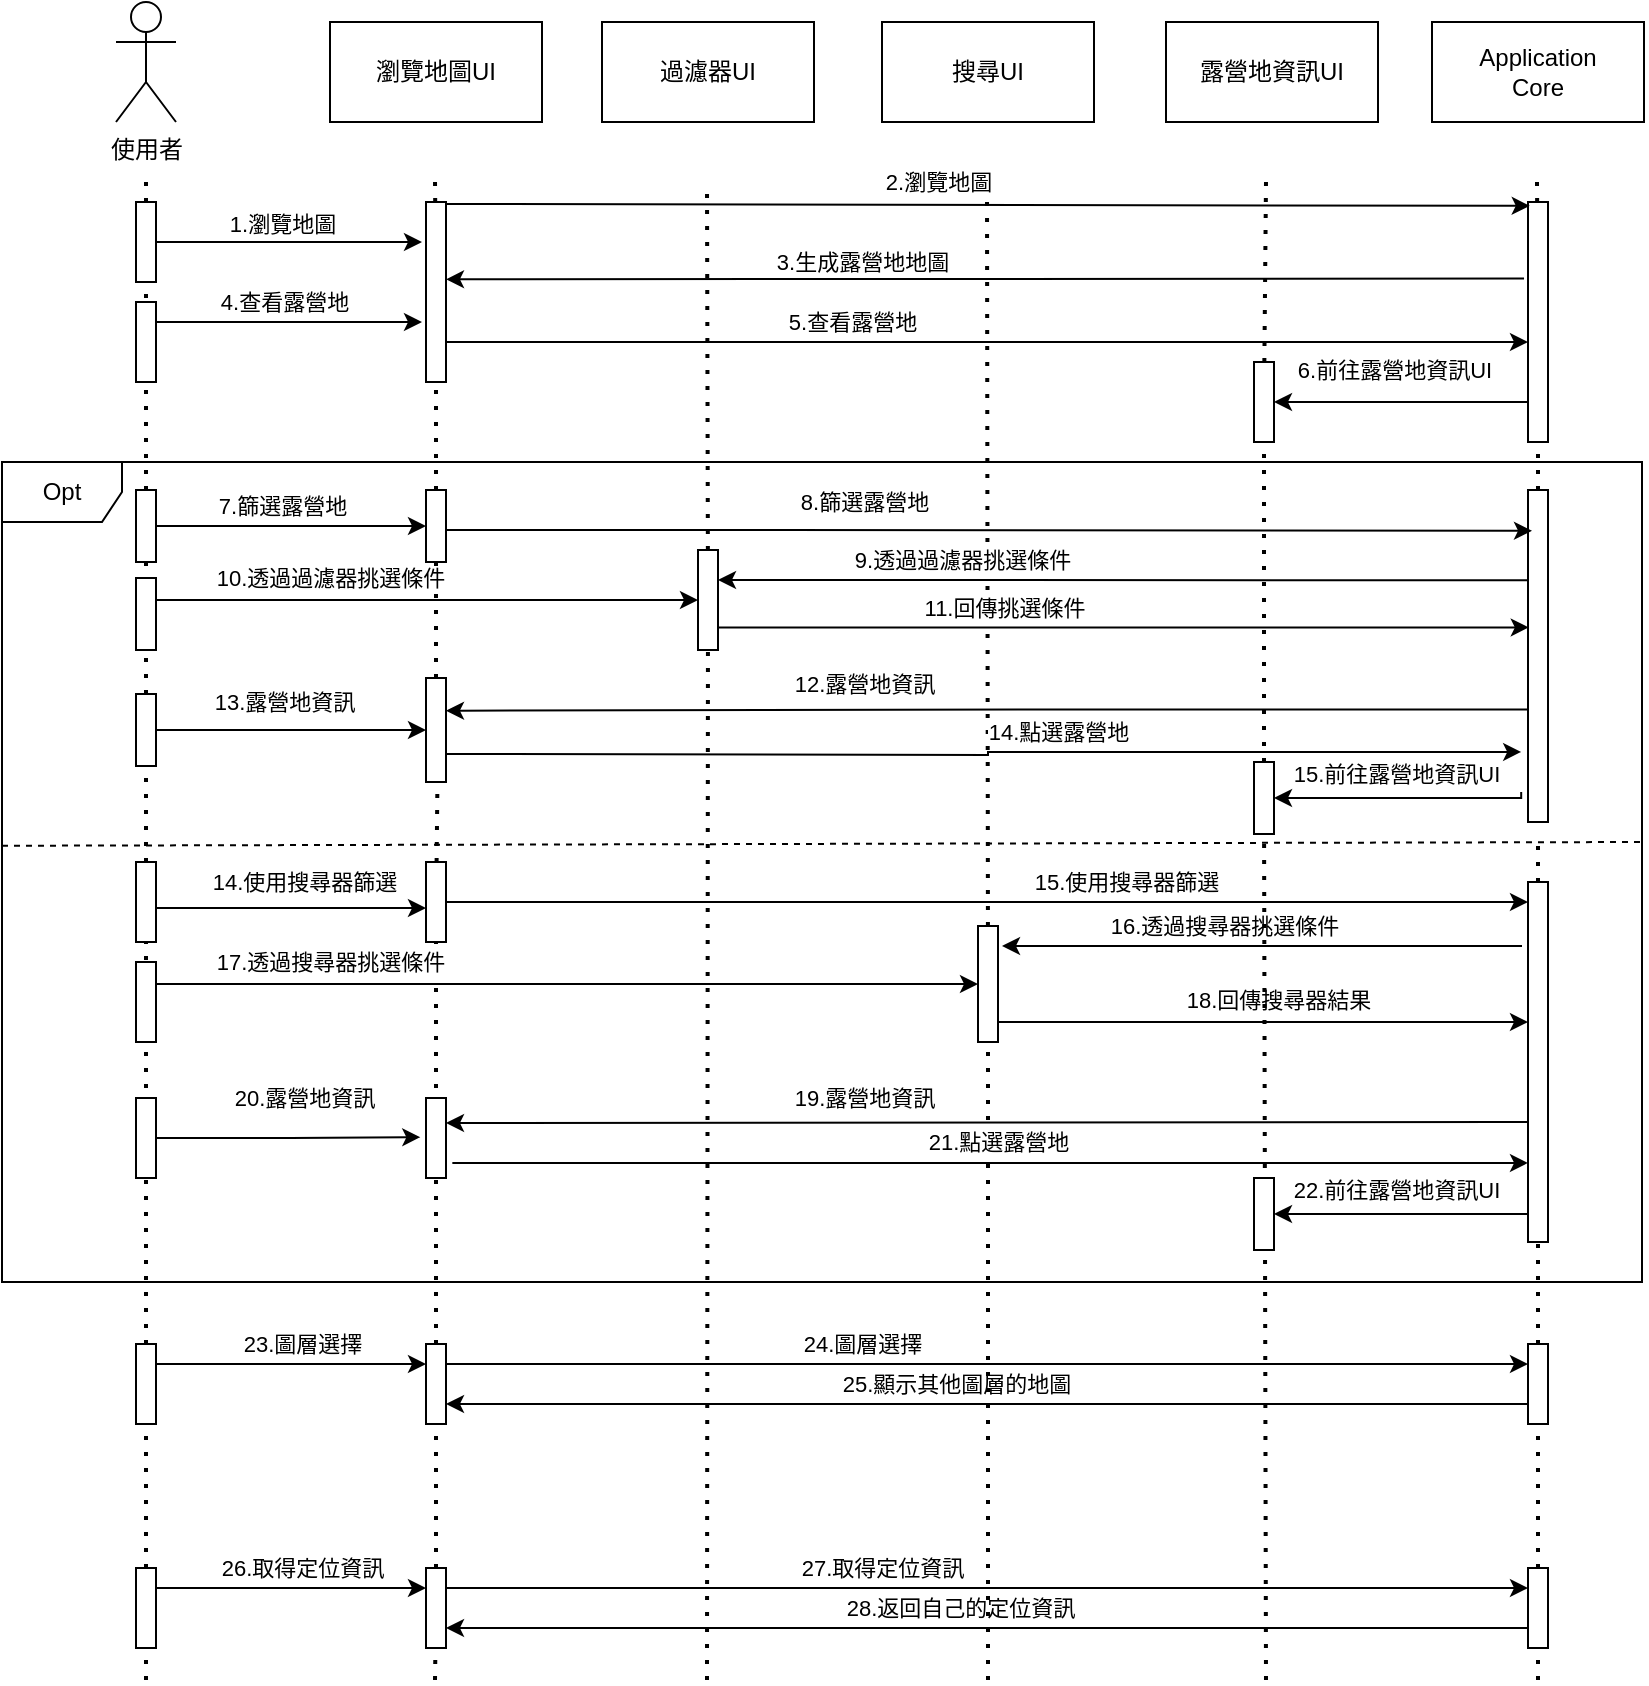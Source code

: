 <mxfile version="14.4.3" type="github" pages="2">
  <diagram id="j5eENNFuExUJalh9vrai" name="瀏覽地圖－UI圖">
    <mxGraphModel dx="782" dy="446" grid="1" gridSize="10" guides="1" tooltips="1" connect="1" arrows="1" fold="1" page="1" pageScale="1" pageWidth="827" pageHeight="1169" math="0" shadow="0">
      <root>
        <mxCell id="0" />
        <mxCell id="1" parent="0" />
        <mxCell id="CQ5wD38VRIrhaRrIlDyT-1" value="使用者" style="shape=umlActor;verticalLabelPosition=bottom;verticalAlign=top;html=1;outlineConnect=0;" parent="1" vertex="1">
          <mxGeometry x="187" y="80" width="30" height="60" as="geometry" />
        </mxCell>
        <mxCell id="CQ5wD38VRIrhaRrIlDyT-2" value="瀏覽地圖UI" style="rounded=0;whiteSpace=wrap;html=1;" parent="1" vertex="1">
          <mxGeometry x="294" y="90" width="106" height="50" as="geometry" />
        </mxCell>
        <mxCell id="CQ5wD38VRIrhaRrIlDyT-3" value="過濾器UI" style="rounded=0;whiteSpace=wrap;html=1;" parent="1" vertex="1">
          <mxGeometry x="430" y="90" width="106" height="50" as="geometry" />
        </mxCell>
        <mxCell id="CQ5wD38VRIrhaRrIlDyT-4" value="搜尋UI" style="rounded=0;whiteSpace=wrap;html=1;" parent="1" vertex="1">
          <mxGeometry x="570" y="90" width="106" height="50" as="geometry" />
        </mxCell>
        <mxCell id="CQ5wD38VRIrhaRrIlDyT-5" value="Application&lt;br&gt;Core" style="rounded=0;whiteSpace=wrap;html=1;" parent="1" vertex="1">
          <mxGeometry x="845" y="90" width="106" height="50" as="geometry" />
        </mxCell>
        <mxCell id="CQ5wD38VRIrhaRrIlDyT-6" value="" style="endArrow=none;dashed=1;html=1;dashPattern=1 3;strokeWidth=2;" parent="1" source="CQ5wD38VRIrhaRrIlDyT-11" edge="1">
          <mxGeometry width="50" height="50" relative="1" as="geometry">
            <mxPoint x="202" y="620" as="sourcePoint" />
            <mxPoint x="202" y="170" as="targetPoint" />
          </mxGeometry>
        </mxCell>
        <mxCell id="CQ5wD38VRIrhaRrIlDyT-7" value="" style="endArrow=none;dashed=1;html=1;dashPattern=1 3;strokeWidth=2;" parent="1" source="CQ5wD38VRIrhaRrIlDyT-13" edge="1">
          <mxGeometry width="50" height="50" relative="1" as="geometry">
            <mxPoint x="346.5" y="619" as="sourcePoint" />
            <mxPoint x="346.5" y="169" as="targetPoint" />
          </mxGeometry>
        </mxCell>
        <mxCell id="CQ5wD38VRIrhaRrIlDyT-8" value="" style="endArrow=none;dashed=1;html=1;dashPattern=1 3;strokeWidth=2;" parent="1" source="CQ5wD38VRIrhaRrIlDyT-39" edge="1">
          <mxGeometry width="50" height="50" relative="1" as="geometry">
            <mxPoint x="482.5" y="620" as="sourcePoint" />
            <mxPoint x="482.5" y="170" as="targetPoint" />
          </mxGeometry>
        </mxCell>
        <mxCell id="CQ5wD38VRIrhaRrIlDyT-9" value="" style="endArrow=none;dashed=1;html=1;dashPattern=1 3;strokeWidth=2;" parent="1" source="1peLIf2quNtcG3wsu8pr-92" edge="1">
          <mxGeometry width="50" height="50" relative="1" as="geometry">
            <mxPoint x="623" y="820" as="sourcePoint" />
            <mxPoint x="622.5" y="170" as="targetPoint" />
          </mxGeometry>
        </mxCell>
        <mxCell id="CQ5wD38VRIrhaRrIlDyT-10" value="" style="endArrow=none;dashed=1;html=1;dashPattern=1 3;strokeWidth=2;" parent="1" source="CQ5wD38VRIrhaRrIlDyT-18" edge="1">
          <mxGeometry width="50" height="50" relative="1" as="geometry">
            <mxPoint x="897.5" y="620" as="sourcePoint" />
            <mxPoint x="897.5" y="170" as="targetPoint" />
          </mxGeometry>
        </mxCell>
        <mxCell id="1peLIf2quNtcG3wsu8pr-116" value="" style="edgeStyle=orthogonalEdgeStyle;rounded=0;orthogonalLoop=1;jettySize=auto;html=1;" parent="1" source="CQ5wD38VRIrhaRrIlDyT-11" edge="1">
          <mxGeometry relative="1" as="geometry">
            <mxPoint x="340" y="200" as="targetPoint" />
          </mxGeometry>
        </mxCell>
        <mxCell id="1peLIf2quNtcG3wsu8pr-117" value="1.瀏覽地圖" style="edgeLabel;html=1;align=center;verticalAlign=middle;resizable=0;points=[];" parent="1peLIf2quNtcG3wsu8pr-116" vertex="1" connectable="0">
          <mxGeometry x="0.261" relative="1" as="geometry">
            <mxPoint x="-20.53" y="-10" as="offset" />
          </mxGeometry>
        </mxCell>
        <mxCell id="CQ5wD38VRIrhaRrIlDyT-11" value="" style="verticalLabelPosition=bottom;verticalAlign=top;html=1;shape=mxgraph.basic.rect;fillColor2=none;strokeWidth=1;size=20;indent=5;" parent="1" vertex="1">
          <mxGeometry x="197" y="180" width="10" height="40" as="geometry" />
        </mxCell>
        <mxCell id="CQ5wD38VRIrhaRrIlDyT-12" value="" style="endArrow=none;dashed=1;html=1;dashPattern=1 3;strokeWidth=2;" parent="1" source="CQ5wD38VRIrhaRrIlDyT-29" target="CQ5wD38VRIrhaRrIlDyT-11" edge="1">
          <mxGeometry width="50" height="50" relative="1" as="geometry">
            <mxPoint x="202" y="620" as="sourcePoint" />
            <mxPoint x="202" y="170" as="targetPoint" />
          </mxGeometry>
        </mxCell>
        <mxCell id="CQ5wD38VRIrhaRrIlDyT-13" value="" style="verticalLabelPosition=bottom;verticalAlign=top;html=1;shape=mxgraph.basic.rect;fillColor2=none;strokeWidth=1;size=20;indent=5;" parent="1" vertex="1">
          <mxGeometry x="342" y="180" width="10" height="90" as="geometry" />
        </mxCell>
        <mxCell id="CQ5wD38VRIrhaRrIlDyT-14" value="" style="endArrow=none;dashed=1;html=1;dashPattern=1 3;strokeWidth=2;" parent="1" source="1peLIf2quNtcG3wsu8pr-48" target="CQ5wD38VRIrhaRrIlDyT-13" edge="1">
          <mxGeometry width="50" height="50" relative="1" as="geometry">
            <mxPoint x="347" y="380" as="sourcePoint" />
            <mxPoint x="346.5" y="169" as="targetPoint" />
          </mxGeometry>
        </mxCell>
        <mxCell id="CQ5wD38VRIrhaRrIlDyT-18" value="" style="verticalLabelPosition=bottom;verticalAlign=top;html=1;shape=mxgraph.basic.rect;fillColor2=none;strokeWidth=1;size=20;indent=5;" parent="1" vertex="1">
          <mxGeometry x="893" y="180" width="10" height="120" as="geometry" />
        </mxCell>
        <mxCell id="CQ5wD38VRIrhaRrIlDyT-21" value="" style="endArrow=none;dashed=1;html=1;dashPattern=1 3;strokeWidth=2;" parent="1" source="CQ5wD38VRIrhaRrIlDyT-43" target="CQ5wD38VRIrhaRrIlDyT-18" edge="1">
          <mxGeometry width="50" height="50" relative="1" as="geometry">
            <mxPoint x="897.5" y="620" as="sourcePoint" />
            <mxPoint x="897.5" y="170" as="targetPoint" />
          </mxGeometry>
        </mxCell>
        <mxCell id="CQ5wD38VRIrhaRrIlDyT-23" value="" style="endArrow=classic;html=1;exitX=1;exitY=0.025;exitDx=0;exitDy=0;exitPerimeter=0;entryX=0.087;entryY=0.016;entryDx=0;entryDy=0;entryPerimeter=0;" parent="1" target="CQ5wD38VRIrhaRrIlDyT-18" edge="1">
          <mxGeometry width="50" height="50" relative="1" as="geometry">
            <mxPoint x="352" y="181" as="sourcePoint" />
            <mxPoint x="760" y="182.34" as="targetPoint" />
          </mxGeometry>
        </mxCell>
        <mxCell id="CQ5wD38VRIrhaRrIlDyT-24" value="2.瀏覽地圖" style="edgeLabel;html=1;align=center;verticalAlign=middle;resizable=0;points=[];" parent="CQ5wD38VRIrhaRrIlDyT-23" vertex="1" connectable="0">
          <mxGeometry x="0.17" y="-1" relative="1" as="geometry">
            <mxPoint x="-71" y="-12.78" as="offset" />
          </mxGeometry>
        </mxCell>
        <mxCell id="CQ5wD38VRIrhaRrIlDyT-25" value="" style="endArrow=classic;html=1;entryX=0.2;entryY=0.018;entryDx=0;entryDy=0;entryPerimeter=0;exitX=-0.198;exitY=0.319;exitDx=0;exitDy=0;exitPerimeter=0;" parent="1" source="CQ5wD38VRIrhaRrIlDyT-18" edge="1">
          <mxGeometry width="50" height="50" relative="1" as="geometry">
            <mxPoint x="880" y="219" as="sourcePoint" />
            <mxPoint x="352" y="218.66" as="targetPoint" />
          </mxGeometry>
        </mxCell>
        <mxCell id="CQ5wD38VRIrhaRrIlDyT-26" value="3.生成露營地地圖" style="edgeLabel;html=1;align=center;verticalAlign=middle;resizable=0;points=[];" parent="CQ5wD38VRIrhaRrIlDyT-25" vertex="1" connectable="0">
          <mxGeometry x="0.17" y="-1" relative="1" as="geometry">
            <mxPoint x="-15.73" y="-8.22" as="offset" />
          </mxGeometry>
        </mxCell>
        <mxCell id="1peLIf2quNtcG3wsu8pr-49" value="" style="edgeStyle=orthogonalEdgeStyle;rounded=0;orthogonalLoop=1;jettySize=auto;html=1;" parent="1" source="CQ5wD38VRIrhaRrIlDyT-29" target="1peLIf2quNtcG3wsu8pr-48" edge="1">
          <mxGeometry relative="1" as="geometry">
            <Array as="points">
              <mxPoint x="300" y="342" />
              <mxPoint x="300" y="342" />
            </Array>
          </mxGeometry>
        </mxCell>
        <mxCell id="1peLIf2quNtcG3wsu8pr-51" value="7.篩選露營地" style="edgeLabel;html=1;align=center;verticalAlign=middle;resizable=0;points=[];" parent="1peLIf2quNtcG3wsu8pr-49" vertex="1" connectable="0">
          <mxGeometry x="0.24" y="2" relative="1" as="geometry">
            <mxPoint x="-20.53" y="-8" as="offset" />
          </mxGeometry>
        </mxCell>
        <mxCell id="CQ5wD38VRIrhaRrIlDyT-29" value="" style="verticalLabelPosition=bottom;verticalAlign=top;html=1;shape=mxgraph.basic.rect;fillColor2=none;strokeWidth=1;size=20;indent=5;" parent="1" vertex="1">
          <mxGeometry x="197" y="324" width="10" height="36" as="geometry" />
        </mxCell>
        <mxCell id="CQ5wD38VRIrhaRrIlDyT-30" value="" style="endArrow=none;dashed=1;html=1;dashPattern=1 3;strokeWidth=2;" parent="1" source="1peLIf2quNtcG3wsu8pr-130" target="CQ5wD38VRIrhaRrIlDyT-29" edge="1">
          <mxGeometry width="50" height="50" relative="1" as="geometry">
            <mxPoint x="202" y="674" as="sourcePoint" />
            <mxPoint x="202" y="274" as="targetPoint" />
          </mxGeometry>
        </mxCell>
        <mxCell id="CQ5wD38VRIrhaRrIlDyT-34" value="" style="endArrow=none;dashed=1;html=1;dashPattern=1 3;strokeWidth=2;" parent="1" source="1peLIf2quNtcG3wsu8pr-73" edge="1">
          <mxGeometry width="50" height="50" relative="1" as="geometry">
            <mxPoint x="346.5" y="874" as="sourcePoint" />
            <mxPoint x="346.97" y="434" as="targetPoint" />
          </mxGeometry>
        </mxCell>
        <mxCell id="CQ5wD38VRIrhaRrIlDyT-39" value="" style="verticalLabelPosition=bottom;verticalAlign=top;html=1;shape=mxgraph.basic.rect;fillColor2=none;strokeWidth=1;size=20;indent=5;" parent="1" vertex="1">
          <mxGeometry x="478" y="354" width="10" height="50" as="geometry" />
        </mxCell>
        <mxCell id="CQ5wD38VRIrhaRrIlDyT-40" value="" style="endArrow=none;dashed=1;html=1;dashPattern=1 3;strokeWidth=2;" parent="1" target="CQ5wD38VRIrhaRrIlDyT-39" edge="1">
          <mxGeometry width="50" height="50" relative="1" as="geometry">
            <mxPoint x="482.5" y="919" as="sourcePoint" />
            <mxPoint x="482.5" y="170" as="targetPoint" />
          </mxGeometry>
        </mxCell>
        <mxCell id="CQ5wD38VRIrhaRrIlDyT-43" value="" style="verticalLabelPosition=bottom;verticalAlign=top;html=1;shape=mxgraph.basic.rect;fillColor2=none;strokeWidth=1;size=20;indent=5;" parent="1" vertex="1">
          <mxGeometry x="893" y="324" width="10" height="166" as="geometry" />
        </mxCell>
        <mxCell id="CQ5wD38VRIrhaRrIlDyT-45" value="" style="endArrow=none;dashed=1;html=1;dashPattern=1 3;strokeWidth=2;entryX=0.5;entryY=1.046;entryDx=0;entryDy=0;entryPerimeter=0;" parent="1" source="CQ5wD38VRIrhaRrIlDyT-65" target="CQ5wD38VRIrhaRrIlDyT-43" edge="1">
          <mxGeometry width="50" height="50" relative="1" as="geometry">
            <mxPoint x="897.5" y="748" as="sourcePoint" />
            <mxPoint x="898" y="470" as="targetPoint" />
          </mxGeometry>
        </mxCell>
        <mxCell id="1peLIf2quNtcG3wsu8pr-79" value="" style="edgeStyle=orthogonalEdgeStyle;rounded=0;orthogonalLoop=1;jettySize=auto;html=1;" parent="1" source="CQ5wD38VRIrhaRrIlDyT-55" target="1peLIf2quNtcG3wsu8pr-78" edge="1">
          <mxGeometry relative="1" as="geometry">
            <Array as="points">
              <mxPoint x="300" y="533" />
              <mxPoint x="300" y="533" />
            </Array>
          </mxGeometry>
        </mxCell>
        <mxCell id="1peLIf2quNtcG3wsu8pr-81" value="14.使用搜尋器篩選" style="edgeLabel;html=1;align=center;verticalAlign=middle;resizable=0;points=[];" parent="1peLIf2quNtcG3wsu8pr-79" vertex="1" connectable="0">
          <mxGeometry x="0.176" y="1" relative="1" as="geometry">
            <mxPoint x="-5.82" y="-12.06" as="offset" />
          </mxGeometry>
        </mxCell>
        <mxCell id="CQ5wD38VRIrhaRrIlDyT-55" value="" style="verticalLabelPosition=bottom;verticalAlign=top;html=1;shape=mxgraph.basic.rect;fillColor2=none;strokeWidth=1;size=20;indent=5;" parent="1" vertex="1">
          <mxGeometry x="197" y="510" width="10" height="40" as="geometry" />
        </mxCell>
        <mxCell id="CQ5wD38VRIrhaRrIlDyT-56" value="" style="endArrow=none;dashed=1;html=1;dashPattern=1 3;strokeWidth=2;" parent="1" target="CQ5wD38VRIrhaRrIlDyT-55" edge="1">
          <mxGeometry width="50" height="50" relative="1" as="geometry">
            <mxPoint x="202" y="919" as="sourcePoint" />
            <mxPoint x="99" y="454" as="targetPoint" />
          </mxGeometry>
        </mxCell>
        <mxCell id="CQ5wD38VRIrhaRrIlDyT-65" value="" style="verticalLabelPosition=bottom;verticalAlign=top;html=1;shape=mxgraph.basic.rect;fillColor2=none;strokeWidth=1;size=20;indent=5;" parent="1" vertex="1">
          <mxGeometry x="893" y="520" width="10" height="180" as="geometry" />
        </mxCell>
        <mxCell id="CQ5wD38VRIrhaRrIlDyT-67" value="" style="endArrow=none;dashed=1;html=1;dashPattern=1 3;strokeWidth=2;" parent="1" source="1peLIf2quNtcG3wsu8pr-10" target="CQ5wD38VRIrhaRrIlDyT-65" edge="1">
          <mxGeometry width="50" height="50" relative="1" as="geometry">
            <mxPoint x="898" y="948" as="sourcePoint" />
            <mxPoint x="897.951" y="518" as="targetPoint" />
          </mxGeometry>
        </mxCell>
        <mxCell id="1peLIf2quNtcG3wsu8pr-8" value="" style="edgeStyle=orthogonalEdgeStyle;rounded=0;orthogonalLoop=1;jettySize=auto;html=1;" parent="1" source="1peLIf2quNtcG3wsu8pr-6" target="1peLIf2quNtcG3wsu8pr-7" edge="1">
          <mxGeometry relative="1" as="geometry">
            <Array as="points">
              <mxPoint x="300" y="761" />
              <mxPoint x="300" y="761" />
            </Array>
          </mxGeometry>
        </mxCell>
        <mxCell id="1peLIf2quNtcG3wsu8pr-13" value="23.圖層選擇" style="edgeLabel;html=1;align=center;verticalAlign=middle;resizable=0;points=[];" parent="1peLIf2quNtcG3wsu8pr-8" vertex="1" connectable="0">
          <mxGeometry x="0.249" y="-2" relative="1" as="geometry">
            <mxPoint x="-11.71" y="-12.06" as="offset" />
          </mxGeometry>
        </mxCell>
        <mxCell id="1peLIf2quNtcG3wsu8pr-6" value="" style="verticalLabelPosition=bottom;verticalAlign=top;html=1;shape=mxgraph.basic.rect;fillColor2=none;strokeWidth=1;size=20;indent=5;" parent="1" vertex="1">
          <mxGeometry x="197" y="751" width="10" height="40" as="geometry" />
        </mxCell>
        <mxCell id="1peLIf2quNtcG3wsu8pr-11" value="" style="edgeStyle=orthogonalEdgeStyle;rounded=0;orthogonalLoop=1;jettySize=auto;html=1;" parent="1" source="1peLIf2quNtcG3wsu8pr-7" target="1peLIf2quNtcG3wsu8pr-10" edge="1">
          <mxGeometry relative="1" as="geometry">
            <Array as="points">
              <mxPoint x="390" y="761" />
              <mxPoint x="390" y="761" />
            </Array>
          </mxGeometry>
        </mxCell>
        <mxCell id="1peLIf2quNtcG3wsu8pr-14" value="24.圖層選擇" style="edgeLabel;html=1;align=center;verticalAlign=middle;resizable=0;points=[];" parent="1peLIf2quNtcG3wsu8pr-11" vertex="1" connectable="0">
          <mxGeometry x="0.169" y="-2" relative="1" as="geometry">
            <mxPoint x="-108.47" y="-12.06" as="offset" />
          </mxGeometry>
        </mxCell>
        <mxCell id="1peLIf2quNtcG3wsu8pr-7" value="" style="verticalLabelPosition=bottom;verticalAlign=top;html=1;shape=mxgraph.basic.rect;fillColor2=none;strokeWidth=1;size=20;indent=5;" parent="1" vertex="1">
          <mxGeometry x="342" y="751" width="10" height="40" as="geometry" />
        </mxCell>
        <mxCell id="1peLIf2quNtcG3wsu8pr-9" value="" style="endArrow=none;dashed=1;html=1;dashPattern=1 3;strokeWidth=2;" parent="1" source="1peLIf2quNtcG3wsu8pr-27" target="1peLIf2quNtcG3wsu8pr-7" edge="1">
          <mxGeometry width="50" height="50" relative="1" as="geometry">
            <mxPoint x="346.5" y="961" as="sourcePoint" />
            <mxPoint x="346.97" y="521.0" as="targetPoint" />
          </mxGeometry>
        </mxCell>
        <mxCell id="1peLIf2quNtcG3wsu8pr-10" value="" style="verticalLabelPosition=bottom;verticalAlign=top;html=1;shape=mxgraph.basic.rect;fillColor2=none;strokeWidth=1;size=20;indent=5;" parent="1" vertex="1">
          <mxGeometry x="893" y="751" width="10" height="40" as="geometry" />
        </mxCell>
        <mxCell id="1peLIf2quNtcG3wsu8pr-12" value="" style="endArrow=none;dashed=1;html=1;dashPattern=1 3;strokeWidth=2;" parent="1" source="1peLIf2quNtcG3wsu8pr-30" target="1peLIf2quNtcG3wsu8pr-10" edge="1">
          <mxGeometry width="50" height="50" relative="1" as="geometry">
            <mxPoint x="898" y="961" as="sourcePoint" />
            <mxPoint x="898" y="631" as="targetPoint" />
          </mxGeometry>
        </mxCell>
        <mxCell id="1peLIf2quNtcG3wsu8pr-15" value="" style="edgeStyle=orthogonalEdgeStyle;rounded=0;orthogonalLoop=1;jettySize=auto;html=1;" parent="1" source="1peLIf2quNtcG3wsu8pr-10" target="1peLIf2quNtcG3wsu8pr-7" edge="1">
          <mxGeometry relative="1" as="geometry">
            <mxPoint x="758" y="761" as="sourcePoint" />
            <mxPoint x="352" y="761" as="targetPoint" />
            <Array as="points">
              <mxPoint x="700" y="781" />
              <mxPoint x="700" y="781" />
            </Array>
          </mxGeometry>
        </mxCell>
        <mxCell id="1peLIf2quNtcG3wsu8pr-16" value="25.顯示其他圖層的地圖" style="edgeLabel;html=1;align=center;verticalAlign=middle;resizable=0;points=[];" parent="1peLIf2quNtcG3wsu8pr-15" vertex="1" connectable="0">
          <mxGeometry x="0.169" y="-2" relative="1" as="geometry">
            <mxPoint x="29.65" y="-8" as="offset" />
          </mxGeometry>
        </mxCell>
        <mxCell id="1peLIf2quNtcG3wsu8pr-28" value="" style="edgeStyle=orthogonalEdgeStyle;rounded=0;orthogonalLoop=1;jettySize=auto;html=1;" parent="1" source="1peLIf2quNtcG3wsu8pr-26" target="1peLIf2quNtcG3wsu8pr-27" edge="1">
          <mxGeometry relative="1" as="geometry">
            <Array as="points">
              <mxPoint x="300" y="873" />
              <mxPoint x="300" y="873" />
            </Array>
          </mxGeometry>
        </mxCell>
        <mxCell id="1peLIf2quNtcG3wsu8pr-33" value="26.取得定位資訊" style="edgeLabel;html=1;align=center;verticalAlign=middle;resizable=0;points=[];" parent="1peLIf2quNtcG3wsu8pr-28" vertex="1" connectable="0">
          <mxGeometry x="0.162" y="2" relative="1" as="geometry">
            <mxPoint x="-5.82" y="-8.06" as="offset" />
          </mxGeometry>
        </mxCell>
        <mxCell id="1peLIf2quNtcG3wsu8pr-26" value="" style="verticalLabelPosition=bottom;verticalAlign=top;html=1;shape=mxgraph.basic.rect;fillColor2=none;strokeWidth=1;size=20;indent=5;" parent="1" vertex="1">
          <mxGeometry x="197" y="863" width="10" height="40" as="geometry" />
        </mxCell>
        <mxCell id="1peLIf2quNtcG3wsu8pr-31" value="" style="edgeStyle=orthogonalEdgeStyle;rounded=0;orthogonalLoop=1;jettySize=auto;html=1;" parent="1" source="1peLIf2quNtcG3wsu8pr-27" target="1peLIf2quNtcG3wsu8pr-30" edge="1">
          <mxGeometry relative="1" as="geometry">
            <Array as="points">
              <mxPoint x="390" y="873" />
              <mxPoint x="390" y="873" />
            </Array>
          </mxGeometry>
        </mxCell>
        <mxCell id="1peLIf2quNtcG3wsu8pr-34" value="27.取得定位資訊" style="edgeLabel;html=1;align=center;verticalAlign=middle;resizable=0;points=[];" parent="1peLIf2quNtcG3wsu8pr-31" vertex="1" connectable="0">
          <mxGeometry x="0.145" y="2" relative="1" as="geometry">
            <mxPoint x="-91.41" y="-8.06" as="offset" />
          </mxGeometry>
        </mxCell>
        <mxCell id="1peLIf2quNtcG3wsu8pr-27" value="" style="verticalLabelPosition=bottom;verticalAlign=top;html=1;shape=mxgraph.basic.rect;fillColor2=none;strokeWidth=1;size=20;indent=5;" parent="1" vertex="1">
          <mxGeometry x="342" y="863" width="10" height="40" as="geometry" />
        </mxCell>
        <mxCell id="1peLIf2quNtcG3wsu8pr-29" value="" style="endArrow=none;dashed=1;html=1;dashPattern=1 3;strokeWidth=2;" parent="1" target="1peLIf2quNtcG3wsu8pr-27" edge="1">
          <mxGeometry width="50" height="50" relative="1" as="geometry">
            <mxPoint x="346.5" y="919" as="sourcePoint" />
            <mxPoint x="346.947" y="749" as="targetPoint" />
          </mxGeometry>
        </mxCell>
        <mxCell id="1peLIf2quNtcG3wsu8pr-30" value="" style="verticalLabelPosition=bottom;verticalAlign=top;html=1;shape=mxgraph.basic.rect;fillColor2=none;strokeWidth=1;size=20;indent=5;" parent="1" vertex="1">
          <mxGeometry x="893" y="863" width="10" height="40" as="geometry" />
        </mxCell>
        <mxCell id="1peLIf2quNtcG3wsu8pr-32" value="" style="endArrow=none;dashed=1;html=1;dashPattern=1 3;strokeWidth=2;" parent="1" target="1peLIf2quNtcG3wsu8pr-30" edge="1">
          <mxGeometry width="50" height="50" relative="1" as="geometry">
            <mxPoint x="898" y="919" as="sourcePoint" />
            <mxPoint x="898" y="749" as="targetPoint" />
          </mxGeometry>
        </mxCell>
        <mxCell id="1peLIf2quNtcG3wsu8pr-37" value="" style="edgeStyle=orthogonalEdgeStyle;rounded=0;orthogonalLoop=1;jettySize=auto;html=1;" parent="1" source="1peLIf2quNtcG3wsu8pr-30" target="1peLIf2quNtcG3wsu8pr-27" edge="1">
          <mxGeometry relative="1" as="geometry">
            <mxPoint x="758" y="873" as="sourcePoint" />
            <mxPoint x="352" y="873" as="targetPoint" />
            <Array as="points">
              <mxPoint x="690" y="893" />
              <mxPoint x="690" y="893" />
            </Array>
          </mxGeometry>
        </mxCell>
        <mxCell id="1peLIf2quNtcG3wsu8pr-38" value="28.返回自己的定位資訊" style="edgeLabel;html=1;align=center;verticalAlign=middle;resizable=0;points=[];" parent="1peLIf2quNtcG3wsu8pr-37" vertex="1" connectable="0">
          <mxGeometry x="0.145" y="2" relative="1" as="geometry">
            <mxPoint x="24.94" y="-12" as="offset" />
          </mxGeometry>
        </mxCell>
        <mxCell id="1peLIf2quNtcG3wsu8pr-54" value="" style="edgeStyle=orthogonalEdgeStyle;rounded=0;orthogonalLoop=1;jettySize=auto;html=1;entryX=0.2;entryY=0.123;entryDx=0;entryDy=0;entryPerimeter=0;" parent="1" source="1peLIf2quNtcG3wsu8pr-48" target="CQ5wD38VRIrhaRrIlDyT-43" edge="1">
          <mxGeometry relative="1" as="geometry">
            <mxPoint x="750" y="350" as="targetPoint" />
            <Array as="points">
              <mxPoint x="520" y="344" />
              <mxPoint x="520" y="344" />
            </Array>
          </mxGeometry>
        </mxCell>
        <mxCell id="1peLIf2quNtcG3wsu8pr-55" value="8.篩選露營地" style="edgeLabel;html=1;align=center;verticalAlign=middle;resizable=0;points=[];" parent="1peLIf2quNtcG3wsu8pr-54" vertex="1" connectable="0">
          <mxGeometry x="0.142" y="2" relative="1" as="geometry">
            <mxPoint x="-101.41" y="-12.16" as="offset" />
          </mxGeometry>
        </mxCell>
        <mxCell id="1peLIf2quNtcG3wsu8pr-48" value="" style="verticalLabelPosition=bottom;verticalAlign=top;html=1;shape=mxgraph.basic.rect;fillColor2=none;strokeWidth=1;size=20;indent=5;" parent="1" vertex="1">
          <mxGeometry x="342" y="324" width="10" height="36" as="geometry" />
        </mxCell>
        <mxCell id="1peLIf2quNtcG3wsu8pr-50" value="" style="endArrow=none;dashed=1;html=1;dashPattern=1 3;strokeWidth=2;" parent="1" target="1peLIf2quNtcG3wsu8pr-48" edge="1">
          <mxGeometry width="50" height="50" relative="1" as="geometry">
            <mxPoint x="347" y="434.0" as="sourcePoint" />
            <mxPoint x="347" y="284.0" as="targetPoint" />
          </mxGeometry>
        </mxCell>
        <mxCell id="1peLIf2quNtcG3wsu8pr-64" value="" style="edgeStyle=orthogonalEdgeStyle;rounded=0;orthogonalLoop=1;jettySize=auto;html=1;exitX=-0.032;exitY=0.272;exitDx=0;exitDy=0;exitPerimeter=0;" parent="1" source="CQ5wD38VRIrhaRrIlDyT-43" edge="1">
          <mxGeometry relative="1" as="geometry">
            <mxPoint x="600" y="364" as="sourcePoint" />
            <mxPoint x="488" y="369" as="targetPoint" />
            <Array as="points">
              <mxPoint x="488" y="369" />
            </Array>
          </mxGeometry>
        </mxCell>
        <mxCell id="1peLIf2quNtcG3wsu8pr-65" value="9.透過過濾器挑選條件" style="edgeLabel;html=1;align=center;verticalAlign=middle;resizable=0;points=[];" parent="1peLIf2quNtcG3wsu8pr-64" vertex="1" connectable="0">
          <mxGeometry x="0.24" y="2" relative="1" as="geometry">
            <mxPoint x="-31.76" y="-12.02" as="offset" />
          </mxGeometry>
        </mxCell>
        <mxCell id="1peLIf2quNtcG3wsu8pr-66" value="" style="edgeStyle=orthogonalEdgeStyle;rounded=0;orthogonalLoop=1;jettySize=auto;html=1;entryX=0.04;entryY=0.414;entryDx=0;entryDy=0;entryPerimeter=0;" parent="1" target="CQ5wD38VRIrhaRrIlDyT-43" edge="1">
          <mxGeometry relative="1" as="geometry">
            <mxPoint x="488" y="384" as="sourcePoint" />
            <mxPoint x="600" y="384" as="targetPoint" />
            <Array as="points">
              <mxPoint x="488" y="393" />
            </Array>
          </mxGeometry>
        </mxCell>
        <mxCell id="1peLIf2quNtcG3wsu8pr-67" value="11.回傳挑選條件" style="edgeLabel;html=1;align=center;verticalAlign=middle;resizable=0;points=[];" parent="1peLIf2quNtcG3wsu8pr-66" vertex="1" connectable="0">
          <mxGeometry x="0.24" y="2" relative="1" as="geometry">
            <mxPoint x="-105.06" y="-8" as="offset" />
          </mxGeometry>
        </mxCell>
        <mxCell id="1peLIf2quNtcG3wsu8pr-73" value="" style="verticalLabelPosition=bottom;verticalAlign=top;html=1;shape=mxgraph.basic.rect;fillColor2=none;strokeWidth=1;size=20;indent=5;" parent="1" vertex="1">
          <mxGeometry x="342" y="418" width="10" height="52" as="geometry" />
        </mxCell>
        <mxCell id="1peLIf2quNtcG3wsu8pr-75" value="" style="endArrow=none;dashed=1;html=1;dashPattern=1 3;strokeWidth=2;entryX=0.57;entryY=1.041;entryDx=0;entryDy=0;entryPerimeter=0;" parent="1" target="1peLIf2quNtcG3wsu8pr-73" edge="1">
          <mxGeometry width="50" height="50" relative="1" as="geometry">
            <mxPoint x="346.874" y="550" as="sourcePoint" />
            <mxPoint x="390" y="480" as="targetPoint" />
          </mxGeometry>
        </mxCell>
        <mxCell id="1peLIf2quNtcG3wsu8pr-76" value="" style="edgeStyle=orthogonalEdgeStyle;rounded=0;orthogonalLoop=1;jettySize=auto;html=1;entryX=-0.317;entryY=0.135;entryDx=0;entryDy=0;entryPerimeter=0;exitX=0.016;exitY=0.661;exitDx=0;exitDy=0;exitPerimeter=0;" parent="1" source="CQ5wD38VRIrhaRrIlDyT-43" edge="1">
          <mxGeometry relative="1" as="geometry">
            <mxPoint x="860" y="434" as="sourcePoint" />
            <mxPoint x="352" y="434.35" as="targetPoint" />
            <Array as="points">
              <mxPoint x="657" y="434" />
            </Array>
          </mxGeometry>
        </mxCell>
        <mxCell id="1peLIf2quNtcG3wsu8pr-77" value="12.露營地資訊" style="edgeLabel;html=1;align=center;verticalAlign=middle;resizable=0;points=[];" parent="1peLIf2quNtcG3wsu8pr-76" vertex="1" connectable="0">
          <mxGeometry x="0.142" y="2" relative="1" as="geometry">
            <mxPoint x="-23.75" y="-15.08" as="offset" />
          </mxGeometry>
        </mxCell>
        <mxCell id="7r2tZrZ5KKgwYLh-uqiA-2" value="" style="edgeStyle=orthogonalEdgeStyle;rounded=0;orthogonalLoop=1;jettySize=auto;html=1;" parent="1" source="1peLIf2quNtcG3wsu8pr-78" target="CQ5wD38VRIrhaRrIlDyT-65" edge="1">
          <mxGeometry relative="1" as="geometry">
            <mxPoint x="890" y="525" as="targetPoint" />
            <Array as="points">
              <mxPoint x="880" y="530" />
              <mxPoint x="880" y="530" />
            </Array>
          </mxGeometry>
        </mxCell>
        <mxCell id="7r2tZrZ5KKgwYLh-uqiA-3" value="15.使用搜尋器篩選" style="edgeLabel;html=1;align=center;verticalAlign=middle;resizable=0;points=[];" parent="7r2tZrZ5KKgwYLh-uqiA-2" vertex="1" connectable="0">
          <mxGeometry x="0.183" relative="1" as="geometry">
            <mxPoint x="20" y="-10" as="offset" />
          </mxGeometry>
        </mxCell>
        <mxCell id="1peLIf2quNtcG3wsu8pr-78" value="" style="verticalLabelPosition=bottom;verticalAlign=top;html=1;shape=mxgraph.basic.rect;fillColor2=none;strokeWidth=1;size=20;indent=5;" parent="1" vertex="1">
          <mxGeometry x="342" y="510" width="10" height="40" as="geometry" />
        </mxCell>
        <mxCell id="1peLIf2quNtcG3wsu8pr-80" value="" style="endArrow=none;dashed=1;html=1;dashPattern=1 3;strokeWidth=2;" parent="1" source="1peLIf2quNtcG3wsu8pr-7" target="1peLIf2quNtcG3wsu8pr-78" edge="1">
          <mxGeometry width="50" height="50" relative="1" as="geometry">
            <mxPoint x="347" y="738" as="sourcePoint" />
            <mxPoint x="347" y="528.0" as="targetPoint" />
          </mxGeometry>
        </mxCell>
        <mxCell id="1peLIf2quNtcG3wsu8pr-92" value="" style="verticalLabelPosition=bottom;verticalAlign=top;html=1;shape=mxgraph.basic.rect;fillColor2=none;strokeWidth=1;size=20;indent=5;" parent="1" vertex="1">
          <mxGeometry x="618" y="542" width="10" height="58" as="geometry" />
        </mxCell>
        <mxCell id="1peLIf2quNtcG3wsu8pr-94" value="" style="endArrow=none;dashed=1;html=1;dashPattern=1 3;strokeWidth=2;" parent="1" target="1peLIf2quNtcG3wsu8pr-92" edge="1">
          <mxGeometry width="50" height="50" relative="1" as="geometry">
            <mxPoint x="623" y="919" as="sourcePoint" />
            <mxPoint x="622.5" y="244.0" as="targetPoint" />
          </mxGeometry>
        </mxCell>
        <mxCell id="1peLIf2quNtcG3wsu8pr-95" value="" style="edgeStyle=orthogonalEdgeStyle;rounded=0;orthogonalLoop=1;jettySize=auto;html=1;exitX=-0.3;exitY=0.193;exitDx=0;exitDy=0;exitPerimeter=0;" parent="1" edge="1">
          <mxGeometry relative="1" as="geometry">
            <mxPoint x="890.0" y="552.02" as="sourcePoint" />
            <mxPoint x="630" y="552" as="targetPoint" />
            <Array as="points" />
          </mxGeometry>
        </mxCell>
        <mxCell id="1peLIf2quNtcG3wsu8pr-96" value="16.透過搜尋器挑選條件" style="edgeLabel;html=1;align=center;verticalAlign=middle;resizable=0;points=[];" parent="1peLIf2quNtcG3wsu8pr-95" vertex="1" connectable="0">
          <mxGeometry x="0.24" y="2" relative="1" as="geometry">
            <mxPoint x="11.72" y="-12.05" as="offset" />
          </mxGeometry>
        </mxCell>
        <mxCell id="1peLIf2quNtcG3wsu8pr-105" value="" style="edgeStyle=orthogonalEdgeStyle;rounded=0;orthogonalLoop=1;jettySize=auto;html=1;" parent="1" source="1peLIf2quNtcG3wsu8pr-92" target="CQ5wD38VRIrhaRrIlDyT-65" edge="1">
          <mxGeometry relative="1" as="geometry">
            <mxPoint x="660" y="578" as="sourcePoint" />
            <mxPoint x="758" y="598.0" as="targetPoint" />
            <Array as="points">
              <mxPoint x="760" y="590" />
              <mxPoint x="760" y="590" />
            </Array>
          </mxGeometry>
        </mxCell>
        <mxCell id="1peLIf2quNtcG3wsu8pr-106" value="18.回傳搜尋器結果" style="edgeLabel;html=1;align=center;verticalAlign=middle;resizable=0;points=[];" parent="1peLIf2quNtcG3wsu8pr-105" vertex="1" connectable="0">
          <mxGeometry x="0.176" y="1" relative="1" as="geometry">
            <mxPoint x="-15.88" y="-10" as="offset" />
          </mxGeometry>
        </mxCell>
        <mxCell id="1peLIf2quNtcG3wsu8pr-107" value="" style="verticalLabelPosition=bottom;verticalAlign=top;html=1;shape=mxgraph.basic.rect;fillColor2=none;strokeWidth=1;size=20;indent=5;" parent="1" vertex="1">
          <mxGeometry x="342" y="628" width="10" height="40" as="geometry" />
        </mxCell>
        <mxCell id="1peLIf2quNtcG3wsu8pr-108" value="" style="edgeStyle=orthogonalEdgeStyle;rounded=0;orthogonalLoop=1;jettySize=auto;html=1;entryX=-0.317;entryY=0.135;entryDx=0;entryDy=0;entryPerimeter=0;" parent="1" source="CQ5wD38VRIrhaRrIlDyT-65" edge="1">
          <mxGeometry relative="1" as="geometry">
            <mxPoint x="754.83" y="640.02" as="sourcePoint" />
            <mxPoint x="352" y="640.47" as="targetPoint" />
            <Array as="points">
              <mxPoint x="880" y="640" />
              <mxPoint x="880" y="640" />
            </Array>
          </mxGeometry>
        </mxCell>
        <mxCell id="1peLIf2quNtcG3wsu8pr-109" value="19.露營地資訊" style="edgeLabel;html=1;align=center;verticalAlign=middle;resizable=0;points=[];" parent="1peLIf2quNtcG3wsu8pr-108" vertex="1" connectable="0">
          <mxGeometry x="0.142" y="2" relative="1" as="geometry">
            <mxPoint x="-23.06" y="-14.47" as="offset" />
          </mxGeometry>
        </mxCell>
        <mxCell id="1peLIf2quNtcG3wsu8pr-118" value="露營地資訊UI" style="rounded=0;whiteSpace=wrap;html=1;" parent="1" vertex="1">
          <mxGeometry x="712" y="90" width="106" height="50" as="geometry" />
        </mxCell>
        <mxCell id="1peLIf2quNtcG3wsu8pr-119" value="" style="endArrow=none;dashed=1;html=1;dashPattern=1 3;strokeWidth=2;" parent="1" source="1peLIf2quNtcG3wsu8pr-122" edge="1">
          <mxGeometry width="50" height="50" relative="1" as="geometry">
            <mxPoint x="762" y="919" as="sourcePoint" />
            <mxPoint x="762" y="170" as="targetPoint" />
          </mxGeometry>
        </mxCell>
        <mxCell id="1peLIf2quNtcG3wsu8pr-120" value="" style="edgeStyle=orthogonalEdgeStyle;rounded=0;orthogonalLoop=1;jettySize=auto;html=1;" parent="1" source="CQ5wD38VRIrhaRrIlDyT-13" target="CQ5wD38VRIrhaRrIlDyT-18" edge="1">
          <mxGeometry relative="1" as="geometry">
            <mxPoint x="360" y="260" as="sourcePoint" />
            <mxPoint x="890" y="260" as="targetPoint" />
            <Array as="points">
              <mxPoint x="620" y="250" />
              <mxPoint x="620" y="250" />
            </Array>
          </mxGeometry>
        </mxCell>
        <mxCell id="1peLIf2quNtcG3wsu8pr-121" value="5.查看露營地" style="edgeLabel;html=1;align=center;verticalAlign=middle;resizable=0;points=[];" parent="1peLIf2quNtcG3wsu8pr-120" vertex="1" connectable="0">
          <mxGeometry x="0.142" y="2" relative="1" as="geometry">
            <mxPoint x="-105.76" y="-8.62" as="offset" />
          </mxGeometry>
        </mxCell>
        <mxCell id="1peLIf2quNtcG3wsu8pr-128" value="" style="edgeStyle=orthogonalEdgeStyle;rounded=0;orthogonalLoop=1;jettySize=auto;html=1;" parent="1" source="CQ5wD38VRIrhaRrIlDyT-18" target="1peLIf2quNtcG3wsu8pr-122" edge="1">
          <mxGeometry relative="1" as="geometry">
            <mxPoint x="895" y="293" as="sourcePoint" />
            <Array as="points">
              <mxPoint x="850" y="280" />
              <mxPoint x="850" y="280" />
            </Array>
          </mxGeometry>
        </mxCell>
        <mxCell id="1peLIf2quNtcG3wsu8pr-129" value="6.前往露營地資訊UI" style="edgeLabel;html=1;align=center;verticalAlign=middle;resizable=0;points=[];" parent="1peLIf2quNtcG3wsu8pr-128" vertex="1" connectable="0">
          <mxGeometry x="0.274" y="2" relative="1" as="geometry">
            <mxPoint x="14.12" y="-18" as="offset" />
          </mxGeometry>
        </mxCell>
        <mxCell id="1peLIf2quNtcG3wsu8pr-122" value="" style="verticalLabelPosition=bottom;verticalAlign=top;html=1;shape=mxgraph.basic.rect;fillColor2=none;strokeWidth=1;size=20;indent=5;" parent="1" vertex="1">
          <mxGeometry x="756" y="260" width="10" height="40" as="geometry" />
        </mxCell>
        <mxCell id="1peLIf2quNtcG3wsu8pr-126" value="" style="endArrow=none;dashed=1;html=1;dashPattern=1 3;strokeWidth=2;" parent="1" source="1peLIf2quNtcG3wsu8pr-139" target="1peLIf2quNtcG3wsu8pr-122" edge="1">
          <mxGeometry width="50" height="50" relative="1" as="geometry">
            <mxPoint x="762" y="919" as="sourcePoint" />
            <mxPoint x="762" y="170.0" as="targetPoint" />
          </mxGeometry>
        </mxCell>
        <mxCell id="7r2tZrZ5KKgwYLh-uqiA-15" value="" style="edgeStyle=orthogonalEdgeStyle;rounded=0;orthogonalLoop=1;jettySize=auto;html=1;" parent="1" source="1peLIf2quNtcG3wsu8pr-130" target="1peLIf2quNtcG3wsu8pr-73" edge="1">
          <mxGeometry relative="1" as="geometry">
            <mxPoint x="170" y="444.0" as="targetPoint" />
          </mxGeometry>
        </mxCell>
        <mxCell id="7r2tZrZ5KKgwYLh-uqiA-16" value="13.露營地資訊" style="edgeLabel;html=1;align=center;verticalAlign=middle;resizable=0;points=[];" parent="7r2tZrZ5KKgwYLh-uqiA-15" vertex="1" connectable="0">
          <mxGeometry x="0.193" y="1" relative="1" as="geometry">
            <mxPoint x="-17" y="-13" as="offset" />
          </mxGeometry>
        </mxCell>
        <mxCell id="1peLIf2quNtcG3wsu8pr-130" value="" style="verticalLabelPosition=bottom;verticalAlign=top;html=1;shape=mxgraph.basic.rect;fillColor2=none;strokeWidth=1;size=20;indent=5;" parent="1" vertex="1">
          <mxGeometry x="197" y="426" width="10" height="36" as="geometry" />
        </mxCell>
        <mxCell id="1peLIf2quNtcG3wsu8pr-133" value="" style="endArrow=none;dashed=1;html=1;dashPattern=1 3;strokeWidth=2;" parent="1" source="CQ5wD38VRIrhaRrIlDyT-55" target="1peLIf2quNtcG3wsu8pr-130" edge="1">
          <mxGeometry width="50" height="50" relative="1" as="geometry">
            <mxPoint x="202.0" y="550" as="sourcePoint" />
            <mxPoint x="202.0" y="360.0" as="targetPoint" />
          </mxGeometry>
        </mxCell>
        <mxCell id="1peLIf2quNtcG3wsu8pr-137" value="" style="edgeStyle=orthogonalEdgeStyle;rounded=0;orthogonalLoop=1;jettySize=auto;html=1;entryX=-0.341;entryY=0.789;entryDx=0;entryDy=0;entryPerimeter=0;" parent="1" target="CQ5wD38VRIrhaRrIlDyT-43" edge="1">
          <mxGeometry relative="1" as="geometry">
            <mxPoint x="352" y="456" as="sourcePoint" />
            <mxPoint x="870" y="456" as="targetPoint" />
            <Array as="points" />
          </mxGeometry>
        </mxCell>
        <mxCell id="1peLIf2quNtcG3wsu8pr-138" value="14.點選露營地" style="edgeLabel;html=1;align=center;verticalAlign=middle;resizable=0;points=[];" parent="1peLIf2quNtcG3wsu8pr-137" vertex="1" connectable="0">
          <mxGeometry x="0.779" y="3" relative="1" as="geometry">
            <mxPoint x="-172" y="-7" as="offset" />
          </mxGeometry>
        </mxCell>
        <mxCell id="1peLIf2quNtcG3wsu8pr-144" value="" style="edgeStyle=orthogonalEdgeStyle;rounded=0;orthogonalLoop=1;jettySize=auto;html=1;exitX=-0.341;exitY=0.91;exitDx=0;exitDy=0;exitPerimeter=0;" parent="1" source="CQ5wD38VRIrhaRrIlDyT-43" target="1peLIf2quNtcG3wsu8pr-139" edge="1">
          <mxGeometry relative="1" as="geometry">
            <mxPoint x="758" y="478" as="sourcePoint" />
            <Array as="points">
              <mxPoint x="890" y="478" />
            </Array>
          </mxGeometry>
        </mxCell>
        <mxCell id="1peLIf2quNtcG3wsu8pr-145" value="15.前往露營地資訊UI" style="edgeLabel;html=1;align=center;verticalAlign=middle;resizable=0;points=[];" parent="1peLIf2quNtcG3wsu8pr-144" vertex="1" connectable="0">
          <mxGeometry x="-0.141" relative="1" as="geometry">
            <mxPoint x="-11.23" y="-12" as="offset" />
          </mxGeometry>
        </mxCell>
        <mxCell id="1peLIf2quNtcG3wsu8pr-139" value="" style="verticalLabelPosition=bottom;verticalAlign=top;html=1;shape=mxgraph.basic.rect;fillColor2=none;strokeWidth=1;size=20;indent=5;" parent="1" vertex="1">
          <mxGeometry x="756" y="460" width="10" height="36" as="geometry" />
        </mxCell>
        <mxCell id="1peLIf2quNtcG3wsu8pr-140" value="" style="endArrow=none;dashed=1;html=1;dashPattern=1 3;strokeWidth=2;" parent="1" target="1peLIf2quNtcG3wsu8pr-139" edge="1">
          <mxGeometry width="50" height="50" relative="1" as="geometry">
            <mxPoint x="762" y="919" as="sourcePoint" />
            <mxPoint x="761.031" y="296" as="targetPoint" />
          </mxGeometry>
        </mxCell>
        <mxCell id="1peLIf2quNtcG3wsu8pr-148" value="" style="edgeStyle=orthogonalEdgeStyle;rounded=0;orthogonalLoop=1;jettySize=auto;html=1;entryX=-0.285;entryY=0.489;entryDx=0;entryDy=0;entryPerimeter=0;" parent="1" source="1peLIf2quNtcG3wsu8pr-146" target="1peLIf2quNtcG3wsu8pr-107" edge="1">
          <mxGeometry relative="1" as="geometry">
            <mxPoint x="170" y="648" as="targetPoint" />
          </mxGeometry>
        </mxCell>
        <mxCell id="1peLIf2quNtcG3wsu8pr-149" value="20.露營地資訊" style="edgeLabel;html=1;align=center;verticalAlign=middle;resizable=0;points=[];" parent="1peLIf2quNtcG3wsu8pr-148" vertex="1" connectable="0">
          <mxGeometry x="0.318" y="-2" relative="1" as="geometry">
            <mxPoint x="-13.71" y="-21.62" as="offset" />
          </mxGeometry>
        </mxCell>
        <mxCell id="1peLIf2quNtcG3wsu8pr-146" value="" style="verticalLabelPosition=bottom;verticalAlign=top;html=1;shape=mxgraph.basic.rect;fillColor2=none;strokeWidth=1;size=20;indent=5;" parent="1" vertex="1">
          <mxGeometry x="197" y="628" width="10" height="40" as="geometry" />
        </mxCell>
        <mxCell id="1peLIf2quNtcG3wsu8pr-150" value="" style="edgeStyle=orthogonalEdgeStyle;rounded=0;orthogonalLoop=1;jettySize=auto;html=1;" parent="1" target="CQ5wD38VRIrhaRrIlDyT-65" edge="1">
          <mxGeometry relative="1" as="geometry">
            <mxPoint x="355.17" y="660.45" as="sourcePoint" />
            <mxPoint x="890" y="660" as="targetPoint" />
            <Array as="points">
              <mxPoint x="893" y="660" />
            </Array>
          </mxGeometry>
        </mxCell>
        <mxCell id="1peLIf2quNtcG3wsu8pr-151" value="21.點選露營地" style="edgeLabel;html=1;align=center;verticalAlign=middle;resizable=0;points=[];" parent="1peLIf2quNtcG3wsu8pr-150" vertex="1" connectable="0">
          <mxGeometry x="0.142" y="2" relative="1" as="geometry">
            <mxPoint x="-34.58" y="-8.38" as="offset" />
          </mxGeometry>
        </mxCell>
        <mxCell id="1peLIf2quNtcG3wsu8pr-154" value="" style="edgeStyle=orthogonalEdgeStyle;rounded=0;orthogonalLoop=1;jettySize=auto;html=1;" parent="1" source="CQ5wD38VRIrhaRrIlDyT-65" target="1peLIf2quNtcG3wsu8pr-152" edge="1">
          <mxGeometry relative="1" as="geometry">
            <mxPoint x="756" y="680" as="sourcePoint" />
            <Array as="points">
              <mxPoint x="880" y="686" />
              <mxPoint x="880" y="686" />
            </Array>
          </mxGeometry>
        </mxCell>
        <mxCell id="1peLIf2quNtcG3wsu8pr-155" value="22.前往露營地資訊UI" style="edgeLabel;html=1;align=center;verticalAlign=middle;resizable=0;points=[];" parent="1peLIf2quNtcG3wsu8pr-154" vertex="1" connectable="0">
          <mxGeometry x="-0.259" y="2" relative="1" as="geometry">
            <mxPoint x="-19.33" y="-14" as="offset" />
          </mxGeometry>
        </mxCell>
        <mxCell id="1peLIf2quNtcG3wsu8pr-152" value="" style="verticalLabelPosition=bottom;verticalAlign=top;html=1;shape=mxgraph.basic.rect;fillColor2=none;strokeWidth=1;size=20;indent=5;" parent="1" vertex="1">
          <mxGeometry x="756" y="668" width="10" height="36" as="geometry" />
        </mxCell>
        <mxCell id="7r2tZrZ5KKgwYLh-uqiA-8" value="" style="edgeStyle=orthogonalEdgeStyle;rounded=0;orthogonalLoop=1;jettySize=auto;html=1;" parent="1" source="7r2tZrZ5KKgwYLh-uqiA-6" edge="1">
          <mxGeometry relative="1" as="geometry">
            <mxPoint x="340" y="240" as="targetPoint" />
            <Array as="points">
              <mxPoint x="340" y="240" />
            </Array>
          </mxGeometry>
        </mxCell>
        <mxCell id="7r2tZrZ5KKgwYLh-uqiA-9" value="4.查看露營地" style="edgeLabel;html=1;align=center;verticalAlign=middle;resizable=0;points=[];" parent="7r2tZrZ5KKgwYLh-uqiA-8" vertex="1" connectable="0">
          <mxGeometry x="0.351" y="3" relative="1" as="geometry">
            <mxPoint x="-26.41" y="-7" as="offset" />
          </mxGeometry>
        </mxCell>
        <mxCell id="7r2tZrZ5KKgwYLh-uqiA-6" value="" style="verticalLabelPosition=bottom;verticalAlign=top;html=1;shape=mxgraph.basic.rect;fillColor2=none;strokeWidth=1;size=20;indent=5;" parent="1" vertex="1">
          <mxGeometry x="197" y="230" width="10" height="40" as="geometry" />
        </mxCell>
        <mxCell id="7r2tZrZ5KKgwYLh-uqiA-12" value="" style="edgeStyle=orthogonalEdgeStyle;rounded=0;orthogonalLoop=1;jettySize=auto;html=1;" parent="1" source="7r2tZrZ5KKgwYLh-uqiA-10" target="CQ5wD38VRIrhaRrIlDyT-39" edge="1">
          <mxGeometry relative="1" as="geometry">
            <mxPoint x="170" y="386" as="targetPoint" />
            <Array as="points">
              <mxPoint x="290" y="379" />
              <mxPoint x="290" y="379" />
            </Array>
          </mxGeometry>
        </mxCell>
        <mxCell id="7r2tZrZ5KKgwYLh-uqiA-13" value="10.透過過濾器挑選條件" style="edgeLabel;html=1;align=center;verticalAlign=middle;resizable=0;points=[];" parent="7r2tZrZ5KKgwYLh-uqiA-12" vertex="1" connectable="0">
          <mxGeometry x="-0.139" y="4" relative="1" as="geometry">
            <mxPoint x="-29.47" y="-7.06" as="offset" />
          </mxGeometry>
        </mxCell>
        <mxCell id="7r2tZrZ5KKgwYLh-uqiA-10" value="" style="verticalLabelPosition=bottom;verticalAlign=top;html=1;shape=mxgraph.basic.rect;fillColor2=none;strokeWidth=1;size=20;indent=5;" parent="1" vertex="1">
          <mxGeometry x="197" y="368" width="10" height="36" as="geometry" />
        </mxCell>
        <mxCell id="7r2tZrZ5KKgwYLh-uqiA-19" value="" style="edgeStyle=orthogonalEdgeStyle;rounded=0;orthogonalLoop=1;jettySize=auto;html=1;" parent="1" source="7r2tZrZ5KKgwYLh-uqiA-17" target="1peLIf2quNtcG3wsu8pr-92" edge="1">
          <mxGeometry relative="1" as="geometry">
            <mxPoint x="170" y="580" as="targetPoint" />
            <Array as="points">
              <mxPoint x="360" y="571" />
              <mxPoint x="360" y="571" />
            </Array>
          </mxGeometry>
        </mxCell>
        <mxCell id="7r2tZrZ5KKgwYLh-uqiA-20" value="17.透過搜尋器挑選條件" style="edgeLabel;html=1;align=center;verticalAlign=middle;resizable=0;points=[];" parent="7r2tZrZ5KKgwYLh-uqiA-19" vertex="1" connectable="0">
          <mxGeometry x="0.312" y="-2" relative="1" as="geometry">
            <mxPoint x="-182.41" y="-13.06" as="offset" />
          </mxGeometry>
        </mxCell>
        <mxCell id="7r2tZrZ5KKgwYLh-uqiA-17" value="" style="verticalLabelPosition=bottom;verticalAlign=top;html=1;shape=mxgraph.basic.rect;fillColor2=none;strokeWidth=1;size=20;indent=5;" parent="1" vertex="1">
          <mxGeometry x="197" y="560" width="10" height="40" as="geometry" />
        </mxCell>
        <mxCell id="7r2tZrZ5KKgwYLh-uqiA-23" value="" style="endArrow=none;dashed=1;html=1;exitX=0;exitY=0.468;exitDx=0;exitDy=0;exitPerimeter=0;" parent="1" source="7r2tZrZ5KKgwYLh-uqiA-27" edge="1">
          <mxGeometry width="50" height="50" relative="1" as="geometry">
            <mxPoint x="31.0" y="500" as="sourcePoint" />
            <mxPoint x="951.0" y="500" as="targetPoint" />
          </mxGeometry>
        </mxCell>
        <mxCell id="7r2tZrZ5KKgwYLh-uqiA-27" value="Opt" style="shape=umlFrame;whiteSpace=wrap;html=1;" parent="1" vertex="1">
          <mxGeometry x="130" y="310" width="820" height="410" as="geometry" />
        </mxCell>
      </root>
    </mxGraphModel>
  </diagram>
  <diagram id="Ztg1LIHiOO5wI2lIBXtR" name="瀏覽地圖 - AC圖">
    <mxGraphModel dx="1117" dy="637" grid="1" gridSize="10" guides="1" tooltips="1" connect="1" arrows="1" fold="1" page="1" pageScale="1" pageWidth="827" pageHeight="1169" math="0" shadow="0">
      <root>
        <mxCell id="T72lsXVJk4m4dzBVS0JX-0" />
        <mxCell id="T72lsXVJk4m4dzBVS0JX-1" parent="T72lsXVJk4m4dzBVS0JX-0" />
        <mxCell id="F3l_y0pFlpgSN_j04--X-0" value="使用者" style="shape=umlActor;verticalLabelPosition=bottom;verticalAlign=top;html=1;outlineConnect=0;" vertex="1" parent="T72lsXVJk4m4dzBVS0JX-1">
          <mxGeometry x="150" y="80" width="30" height="60" as="geometry" />
        </mxCell>
        <mxCell id="F3l_y0pFlpgSN_j04--X-1" value="使用者介面" style="shape=umlLifeline;perimeter=lifelinePerimeter;whiteSpace=wrap;html=1;container=1;collapsible=0;recursiveResize=0;outlineConnect=0;" vertex="1" parent="T72lsXVJk4m4dzBVS0JX-1">
          <mxGeometry x="250" y="140" width="100" height="600" as="geometry" />
        </mxCell>
        <mxCell id="IBWyLkdIrNIuN28CJidt-0" value="串接GoogleMapAPI" style="shape=umlLifeline;perimeter=lifelinePerimeter;whiteSpace=wrap;html=1;container=1;collapsible=0;recursiveResize=0;outlineConnect=0;" vertex="1" parent="T72lsXVJk4m4dzBVS0JX-1">
          <mxGeometry x="970" y="140" width="100" height="600" as="geometry" />
        </mxCell>
        <mxCell id="IBWyLkdIrNIuN28CJidt-2" value="連接資料庫" style="shape=umlLifeline;perimeter=lifelinePerimeter;whiteSpace=wrap;html=1;container=1;collapsible=0;recursiveResize=0;outlineConnect=0;" vertex="1" parent="T72lsXVJk4m4dzBVS0JX-1">
          <mxGeometry x="790" y="140" width="100" height="600" as="geometry" />
        </mxCell>
        <mxCell id="IBWyLkdIrNIuN28CJidt-4" value="過濾器" style="shape=umlLifeline;perimeter=lifelinePerimeter;whiteSpace=wrap;html=1;container=1;collapsible=0;recursiveResize=0;outlineConnect=0;" vertex="1" parent="T72lsXVJk4m4dzBVS0JX-1">
          <mxGeometry x="430" y="140" width="100" height="600" as="geometry" />
        </mxCell>
        <mxCell id="LFAk5zhqVZwbj9tjfcJW-0" value="搜尋功能" style="shape=umlLifeline;perimeter=lifelinePerimeter;whiteSpace=wrap;html=1;container=1;collapsible=0;recursiveResize=0;outlineConnect=0;" vertex="1" parent="T72lsXVJk4m4dzBVS0JX-1">
          <mxGeometry x="610" y="140" width="100" height="600" as="geometry" />
        </mxCell>
      </root>
    </mxGraphModel>
  </diagram>
</mxfile>

